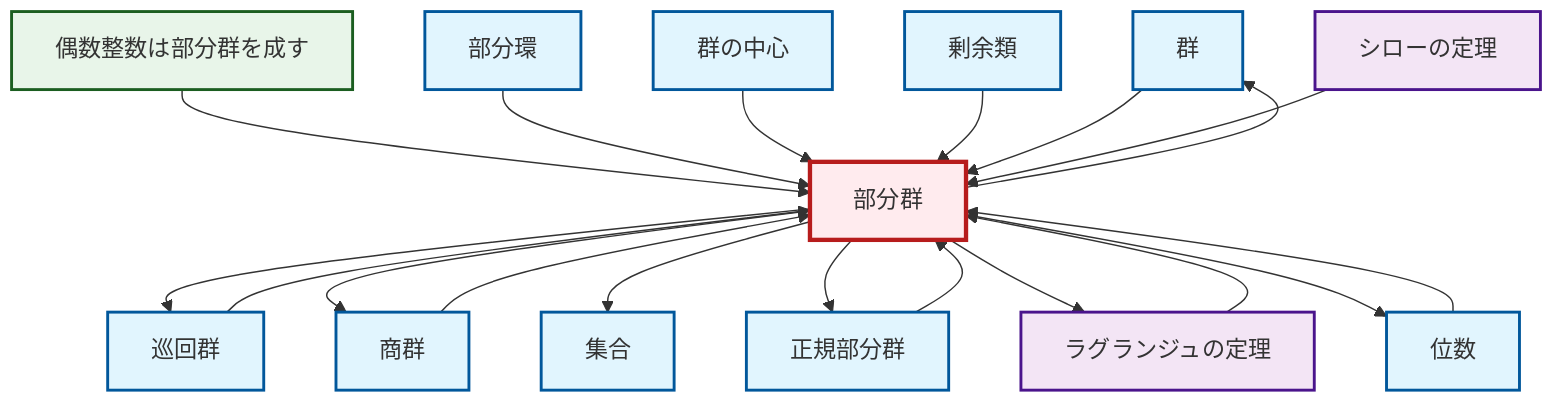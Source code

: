 graph TD
    classDef definition fill:#e1f5fe,stroke:#01579b,stroke-width:2px
    classDef theorem fill:#f3e5f5,stroke:#4a148c,stroke-width:2px
    classDef axiom fill:#fff3e0,stroke:#e65100,stroke-width:2px
    classDef example fill:#e8f5e9,stroke:#1b5e20,stroke-width:2px
    classDef current fill:#ffebee,stroke:#b71c1c,stroke-width:3px
    def-set["集合"]:::definition
    def-group["群"]:::definition
    def-center-of-group["群の中心"]:::definition
    def-subring["部分環"]:::definition
    thm-sylow["シローの定理"]:::theorem
    ex-even-integers-subgroup["偶数整数は部分群を成す"]:::example
    def-cyclic-group["巡回群"]:::definition
    def-subgroup["部分群"]:::definition
    def-quotient-group["商群"]:::definition
    def-coset["剰余類"]:::definition
    thm-lagrange["ラグランジュの定理"]:::theorem
    def-normal-subgroup["正規部分群"]:::definition
    def-order["位数"]:::definition
    def-subgroup --> def-cyclic-group
    def-subgroup --> def-quotient-group
    def-subgroup --> def-set
    ex-even-integers-subgroup --> def-subgroup
    def-subgroup --> def-normal-subgroup
    def-subgroup --> def-group
    def-subring --> def-subgroup
    def-center-of-group --> def-subgroup
    def-coset --> def-subgroup
    def-order --> def-subgroup
    def-group --> def-subgroup
    def-quotient-group --> def-subgroup
    def-subgroup --> thm-lagrange
    thm-lagrange --> def-subgroup
    def-cyclic-group --> def-subgroup
    def-normal-subgroup --> def-subgroup
    thm-sylow --> def-subgroup
    def-subgroup --> def-order
    class def-subgroup current